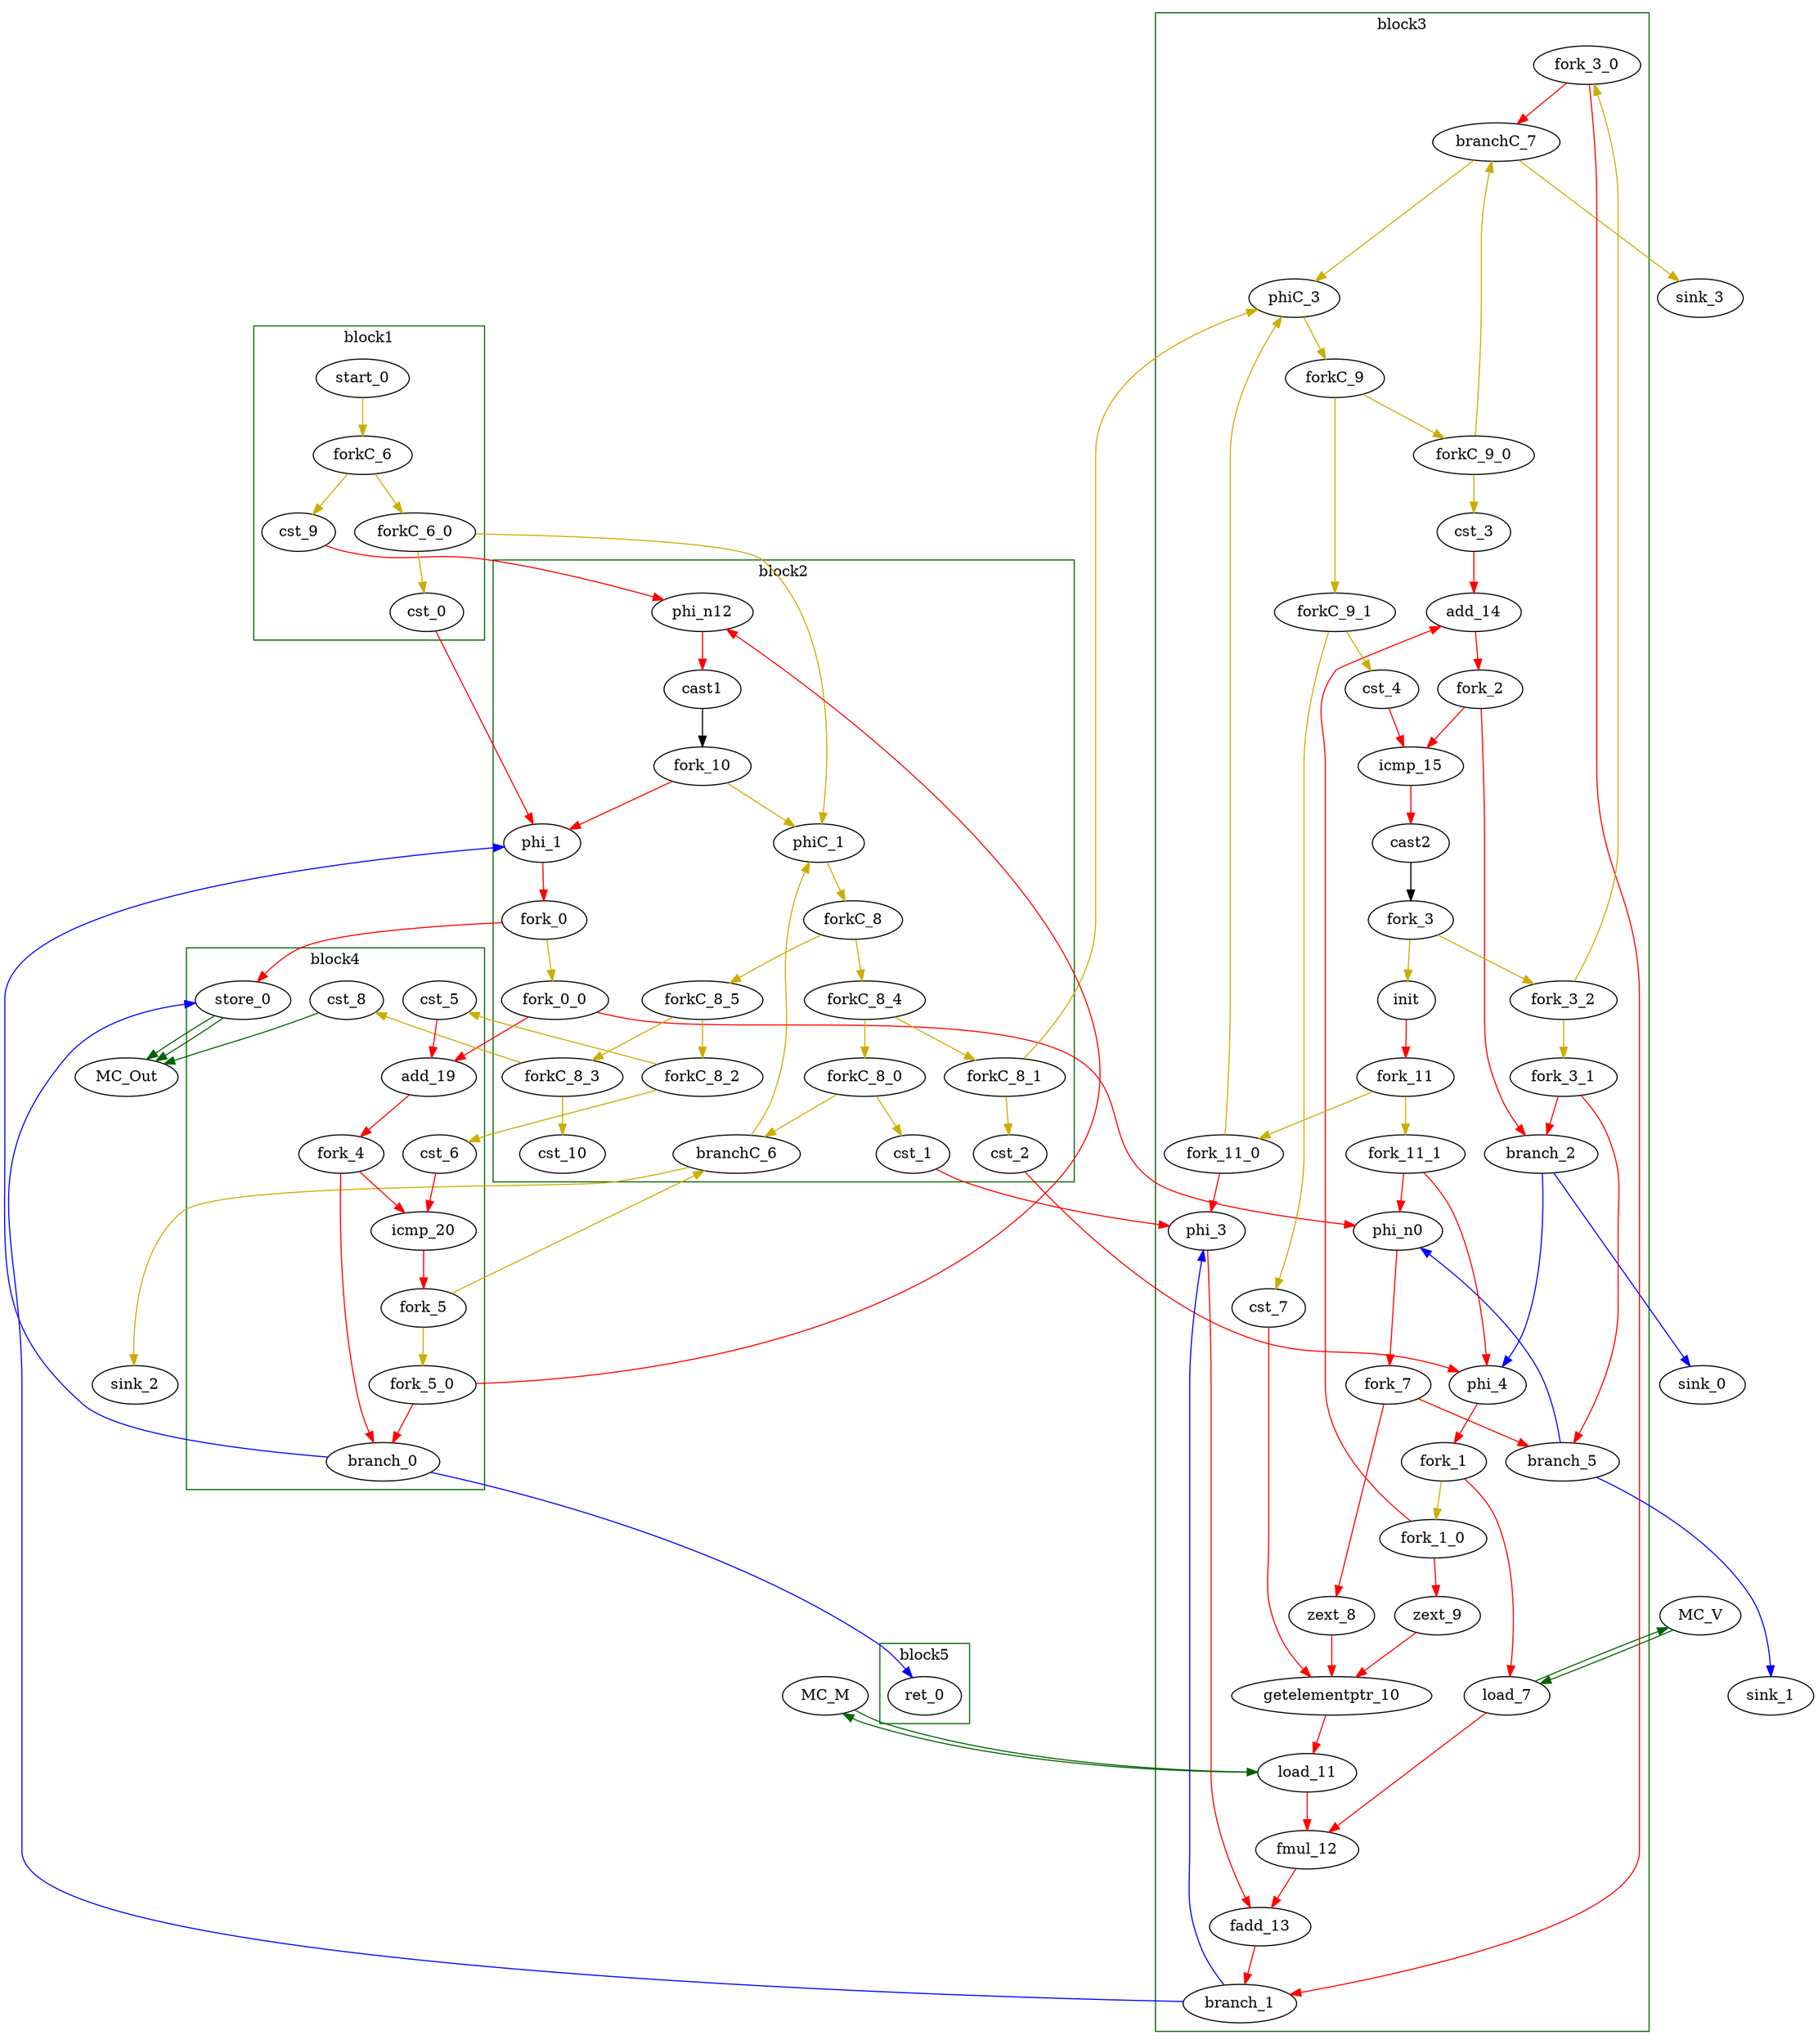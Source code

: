 Digraph G {
	splines=spline;
//DHLS version: 0.1.1" [shape = "none" pos = "20,20!"]

	subgraph cluster_0 {
	color = "darkgreen";
		label = "block1";
		"cst_0" [type = "Constant", bbID= 1, in = "in1:32", out = "out1:32", value = "0x00000000", tagged=false, taggers_num=0, tagger_id=-1];
		"start_0" [type = "Entry", control= "true", bbID= 1, in = "in1:0", out = "out1:0", tagged=false, taggers_num=0, tagger_id=-1];
		"cst_9" [type = "Constant", bbID= 1, in = "in1:32", out = "out1:32", value = "0x00000000", tagged=false, taggers_num=0, tagger_id=-1];
		"forkC_6_0" [type = "fork Unit 2", bbID= 1, in = "in1:0", out = "out1:0 out2:0", tagged = false, taggers_num = 0, tagger_id = -1];
		"forkC_6" [type = "fork Unit 2", bbID= 1, in = "in1:0", out = "out1:0 out2:0", tagged = false, taggers_num = 0, tagger_id = -1];

	}

	subgraph cluster_1 {
	color = "darkgreen";
		label = "block2";
		"phi_1" [type = "mux T", bbID= 2, in = "in1?:1 in2:32 in3:32 ", out = "out1:32", delay=0.366, tagged=false, taggers_num=0, tagger_id=-1];
		"cst_1" [type = "Constant", bbID= 2, in = "in1:32", out = "out1:32", value = "0x00000000", tagged=false, taggers_num=0, tagger_id=-1];
		"cst_2" [type = "Constant", bbID= 2, in = "in1:32", out = "out1:32", value = "0x00000000", tagged=false, taggers_num=0, tagger_id=-1];
		"phiC_1" [type = "mux T", bbID= 2, in = "in1?:1 in2:0 in3:0 ", out = "out1:0", delay=0.166, tagged=false, taggers_num=0, tagger_id=-1];
		"phi_n12" [type = "Merge", bbID= 2, in = "in1:32 in2:32 ", out = "out1:32", delay=0.366, tagged=false, taggers_num=0, tagger_id=-1];
		"branchC_6" [type = "branch T", bbID= 2,  in = "in1:0 in2?:1*i", out = "out1+:0 out2-:0", tagged=false, taggers_num=0, tagger_id=-1];
		"cst_10" [type = "Constant", bbID= 2, in = "in1:32", out = "out1:32", value = "0x00000000", tagged=false, taggers_num=0, tagger_id=-1];
		"fork_0_0" [type = "fork T 2", bbID= 2, in = "in1:32", out = "out1:32 out2:32", tagged = false, taggers_num = 0, tagger_id = -1];
		"fork_0" [type = "fork T 2", bbID= 2, in = "in1:32", out = "out1:32 out2:32", tagged = false, taggers_num = 0, tagger_id = -1];
		"forkC_8_0" [type = "fork Unit 2", bbID= 2, in = "in1:0", out = "out1:0 out2:0", tagged = false, taggers_num = 0, tagger_id = -1];
		"forkC_8_1" [type = "fork Unit 2", bbID= 2, in = "in1:0", out = "out1:0 out2:0", tagged = false, taggers_num = 0, tagger_id = -1];
		"forkC_8_2" [type = "fork Unit 2", bbID= 2, in = "in1:0", out = "out1:0 out2:0", tagged = false, taggers_num = 0, tagger_id = -1];
		"forkC_8_3" [type = "fork Unit 2", bbID= 2, in = "in1:0", out = "out1:0 out2:0", tagged = false, taggers_num = 0, tagger_id = -1];
		"forkC_8_4" [type = "fork Unit 2", bbID= 2, in = "in1:0", out = "out1:0 out2:0", tagged = false, taggers_num = 0, tagger_id = -1];
		"forkC_8_5" [type = "fork Unit 2", bbID= 2, in = "in1:0", out = "out1:0 out2:0", tagged = false, taggers_num = 0, tagger_id = -1];
		"forkC_8" [type = "fork Unit 2", bbID= 2, in = "in1:0", out = "out1:0 out2:0", tagged = false, taggers_num = 0, tagger_id = -1];
		"fork_10" [type = "fork Bool 2", bbID= 2, in = "in1:1", out = "out1:1 out2:1 ", tagged=false, taggers_num=0, tagger_id=-1];
        "cast1" [type="Operator", bbID=2, in = "in1:32", out="out1:1", op = "cast", tagged=false, taggers_num=0, tagger_id=-1];
	}

	subgraph cluster_2 {
	color = "darkgreen";
		label = "block3";
		"phi_3" [type = "mux T", bbID= 3, in = "in1?:1 in2:32 in3:32 ", out = "out1:32", delay=0.366, tagged=false, taggers_num=0, tagger_id=-1];
		"phi_4" [type = "mux T", bbID= 3, in = "in1?:1 in2:32 in3:32 ", out = "out1:32", delay=0.366, tagged=false, taggers_num=0, tagger_id=-1];
		"load_7" [type = "Operator", bbID= 3, op = "mc_load_op",bbID= 3, portId= 0, offset= 0, in = "in1:32 in2:32", out = "out1:32 out2:32 ", delay=0.000, latency=2, II=1, tagged=false, taggers_num=0, tagger_id=-1];
		"zext_8" [type = "Operator", bbID= 3, op = "zext_op", in = "in1:32 ", out = "out1:32 ", delay=0.000, latency=0, II=1, tagged=false, taggers_num=0, tagger_id=-1];
		"zext_9" [type = "Operator", bbID= 3, op = "zext_op", in = "in1:32 ", out = "out1:32 ", delay=0.000, latency=0, II=1, tagged=false, taggers_num=0, tagger_id=-1];
		"getelementptr_10" [type = "Operator", bbID= 3, op = "getelementptr_op", in = "in1:32 in2:32 in3:32 ", out = "out1:32 ", constants=1, delay=2.966, latency=0, II=1, tagged=false, taggers_num=0, tagger_id=-1];
		"load_11" [type = "Operator", bbID= 3, op = "mc_load_op",bbID= 3, portId= 0, offset= 0, in = "in1:32 in2:32", out = "out1:32 out2:32 ", delay=0.000, latency=2, II=1, tagged=false, taggers_num=0, tagger_id=-1];
		"fmul_12" [type = "Operator", bbID= 3, op = "fmul_op", in = "in1:32 in2:32 ", out = "out1:32 ", delay=0.966, latency=6, II=1, tagged=false, taggers_num=0, tagger_id=-1];
		"fadd_13" [type = "Operator", bbID= 3, op = "fadd_op", in = "in1:32 in2:32 ", out = "out1:32 ", delay=0.966, latency=10, II=1, tagged=false, taggers_num=0, tagger_id=-1];
		"cst_3" [type = "Constant", bbID= 3, in = "in1:32", out = "out1:32", value = "0x00000001", tagged=false, taggers_num=0, tagger_id=-1];
		"add_14" [type = "Operator", bbID= 3, op = "add_op", in = "in1:32 in2:32 ", out = "out1:32 ", delay=1.693, latency=0, II=1, tagged=false, taggers_num=0, tagger_id=-1];
		"cst_4" [type = "Constant", bbID= 3, in = "in1:32", out = "out1:32", value = "0x0000001E", tagged=false, taggers_num=0, tagger_id=-1];
		"icmp_15" [type = "Operator", bbID= 3, op = "icmp_ult_op", in = "in1:32 in2:32 ", out = "out1:1 ", delay=1.530, latency=0, II=1, tagged=false, taggers_num=0, tagger_id=-1];
		"cst_7" [type = "Constant", bbID= 3, in = "in1:32", out = "out1:32", value = "0x0000001E", tagged=false, taggers_num=0, tagger_id=-1];
		"phi_n0" [type = "mux T", bbID= 3, in = "in1?:1 in2:32 in3:32 ", out = "out1:32", delay=0.366, tagged=false, taggers_num=0, tagger_id=-1];
		"phiC_3" [type = "mux Unit", bbID= 3, in = "in1?:1 in2:0 in3:0 ", out = "out1:0", delay=0.166, tagged=false, taggers_num=0, tagger_id=-1];
		"branch_1" [type = "branch T", bbID= 3,  in = "in1:32 in2?:1", out = "out1+:32 out2-:32", tagged=false, taggers_num=0, tagger_id=-1];
		"init" [type = "init Bool false", bbID= 3, in = "in1:32 ", out = "out1:32", delay=0.366, tagged=false, taggers_num=0, tagger_id=-1];
		"branch_2" [type = "branch T", bbID= 3,  in = "in1:32 in2?:1", out = "out1+:32 out2-:32", tagged=false, taggers_num=0, tagger_id=-1];
		"branch_5" [type = "branch T", bbID= 3,  in = "in1:32 in2?:1", out = "out1+:32 out2-:32", tagged=false, taggers_num=0, tagger_id=-1];
		"branchC_7" [type = "branch Unit", bbID= 3,  in = "in1:0 in2?:1", out = "out1+:0 out2-:0", tagged=false, taggers_num=0, tagger_id=-1];
		"fork_1_0" [type = "fork T 2", bbID= 3, in = "in1:32", out = "out1:32 out2:32", tagged = false, taggers_num = 0, tagger_id = -1];
		"fork_1" [type = "fork T 2", bbID= 3, in = "in1:32", out = "out1:32 out2:32", tagged = false, taggers_num = 0, tagger_id = -1];
		"fork_2" [type = "fork T 2", bbID= 3, in = "in1:32", out = "out1:32 out2:32 ", tagged=false, taggers_num=0, tagger_id=-1];
		"fork_3_0" [type = "fork Bool 2", bbID= 3, in = "in1:32", out = "out1:32 out2:32", tagged = false, taggers_num = 0, tagger_id = -1];
		"fork_3_1" [type = "fork Bool 2", bbID= 3, in = "in1:32", out = "out1:32 out2:32", tagged = false, taggers_num = 0, tagger_id = -1];
		"fork_3_2" [type = "fork Bool 2", bbID= 3, in = "in1:32", out = "out1:32 out2:32", tagged = false, taggers_num = 0, tagger_id = -1];
		"fork_3" [type = "fork Bool 2", bbID= 3, in = "in1:32", out = "out1:32 out2:32", tagged = false, taggers_num = 0, tagger_id = -1];
        "cast2" [type="Operator", bbID=3, in = "in1:32", out="out1:1", op = "cast", tagged=false, taggers_num=0, tagger_id=-1];
		"fork_7" [type = "fork T 2", bbID= 3, in = "in1:32", out = "out1:32 out2:32 ", tagged=false, taggers_num=0, tagger_id=-1];
		"forkC_9_0" [type = "fork Unit 2", bbID= 3, in = "in1:0", out = "out1:0 out2:0", tagged = false, taggers_num = 0, tagger_id = -1];
		"forkC_9_1" [type = "fork Unit 2", bbID= 3, in = "in1:0", out = "out1:0 out2:0", tagged = false, taggers_num = 0, tagger_id = -1];
		"forkC_9" [type = "fork Unit 2", bbID= 3, in = "in1:0", out = "out1:0 out2:0", tagged = false, taggers_num = 0, tagger_id = -1];
		"fork_11_0" [type = "fork Bool 2", bbID= 3, in = "in1:32", out = "out1:32 out2:32", tagged = false, taggers_num = 0, tagger_id = -1];
		"fork_11_1" [type = "fork Bool 2", bbID= 3, in = "in1:32", out = "out1:32 out2:32", tagged = false, taggers_num = 0, tagger_id = -1];
		"fork_11" [type = "fork Bool 2", bbID= 3, in = "in1:32", out = "out1:32 out2:32", tagged = false, taggers_num = 0, tagger_id = -1];

	}

	subgraph cluster_3 {
	color = "darkgreen";
		label = "block4";
		"store_0" [type = "Operator", bbID= 4, op = "mc_store_op",bbID= 4, portId= 0, offset= 0, in = "in1:32 in2:32 ", out = "out1:32 out2:32 ", delay=0.000, latency=0, II=1, tagged=false, taggers_num=0, tagger_id=-1];
		"cst_5" [type = "Constant", bbID= 4, in = "in1:32", out = "out1:32", value = "0x00000001", tagged=false, taggers_num=0, tagger_id=-1];
		"add_19" [type = "Operator", bbID= 4, op = "add_op", in = "in1:32 in2:32 ", out = "out1:32 ", delay=1.693, latency=0, II=1, tagged=false, taggers_num=0, tagger_id=-1];
		"cst_6" [type = "Constant", bbID= 4, in = "in1:32", out = "out1:32", value = "0x0000001E", tagged=false, taggers_num=0, tagger_id=-1];
		"icmp_20" [type = "Operator", bbID= 4, op = "icmp_ult_op", in = "in1:32 in2:32 ", out = "out1:1 ", delay=1.530, latency=0, II=1, tagged=false, taggers_num=0, tagger_id=-1];
		"cst_8" [type = "Constant", bbID= 4, in = "in1:32", out = "out1:32", value = "0x00000001", tagged=false, taggers_num=0, tagger_id=-1];
		"branch_0" [type = "branch T", bbID= 4,  in = "in1:32 in2?:1*i", out = "out1+:32 out2-:32", tagged=false, taggers_num=0, tagger_id=-1];
		"fork_4" [type = "fork T 2", bbID= 4, in = "in1:32", out = "out1:32 out2:32 ", tagged=false, taggers_num=0, tagger_id=-1];
		"fork_5_0" [type = "fork Bool 2", bbID= 4, in = "in1:32", out = "out1:32 out2:32", tagged = false, taggers_num = 0, tagger_id = -1];
		"fork_5" [type = "fork Bool 2", bbID= 4, in = "in1:32", out = "out1:32 out2:32", tagged = false, taggers_num = 0, tagger_id = -1];

	}

	subgraph cluster_4 {
	color = "darkgreen";
		label = "block5";
		"ret_0" [type = "Operator", bbID= 5, op = "ret_op", in = "in1:32 ", out = "out1:32 ", delay=0.000, latency=0, II=1, tagged=false, taggers_num=0, tagger_id=-1];

	}
	"MC_V" [type = "MC", bbID= 0, in = "in1:32*l0a ", out = "out1:32*l0d ", memory = "V", bbcount = 0, ldcount = 1, stcount = 0];
	"MC_M" [type = "MC", bbID= 0, in = "in1:32*l0a ", out = "out1:32*l0d ", memory = "M", bbcount = 0, ldcount = 1, stcount = 0];
	"MC_Out" [type = "MC", bbID= 0, in = "in1:32*c0 in2:32*s0a in3:32*s0d ", out = " ", memory = "Out", bbcount = 1, ldcount = 0, stcount = 1];
	"sink_0" [type = "Sink", bbID= 0, in = "in1:32"];
	"sink_1" [type = "Sink", bbID= 0, in = "in1:32"];
	"sink_2" [type = "Sink", bbID= 0, in = "in1:0"];
	"sink_3" [type = "Sink", bbID= 0, in = "in1:0"];

	"load_7" -> "MC_V" [color = "darkgreen", mem_address = "true", from = "out2", to = "in1"];
	"MC_V" -> "load_7" [color = "darkgreen", mem_address = "false", from = "out1", to = "in1"];
	"load_11" -> "MC_M" [color = "darkgreen", mem_address = "true", from = "out2", to = "in1"];
	"MC_M" -> "load_11" [color = "darkgreen", mem_address = "false", from = "out1", to = "in1"];
	"store_0" -> "MC_Out" [color = "darkgreen", mem_address = "true", from = "out2", to = "in2"];
	"store_0" -> "MC_Out" [color = "darkgreen", mem_address = "false", from = "out1", to = "in3"];
	"cst_8" -> "MC_Out" [color = "darkgreen", from = "out1", to = "in1"];
	"cst_0" -> "phi_1" [color = "red", from = "out1", to = "in2"];
	"phi_1" -> "fork_0" [color = "red", from = "out1", to = "in1"];
	"cst_1" -> "phi_3" [color = "red", from = "out1", to = "in2"];
	"phi_3" -> "fadd_13" [color = "red", from = "out1", to = "in1"];
	"cst_2" -> "phi_4" [color = "red", from = "out1", to = "in2"];
	"phi_4" -> "fork_1" [color = "red", from = "out1", to = "in1"];
	"load_7" -> "fmul_12" [color = "red", from = "out1", to = "in1"];
	"zext_8" -> "getelementptr_10" [color = "red", from = "out1", to = "in1"];
	"zext_9" -> "getelementptr_10" [color = "red", from = "out1", to = "in2"];
	"getelementptr_10" -> "load_11" [color = "red", from = "out1", to = "in2"];
	"load_11" -> "fmul_12" [color = "red", from = "out1", to = "in2"];
	"fmul_12" -> "fadd_13" [color = "red", from = "out1", to = "in2"];
	"fadd_13" -> "branch_1" [color = "red", from = "out1", to = "in1"];
	"cst_3" -> "add_14" [color = "red", from = "out1", to = "in2"];
	"add_14" -> "fork_2" [color = "red", from = "out1", to = "in1"];
	"cst_4" -> "icmp_15" [color = "red", from = "out1", to = "in2"];
	"icmp_15" -> "cast2" [color = "red", from = "out1", to = "in1"];
    "cast2" -> "fork_3" [from="out1", to="in1"];
	"cst_5" -> "add_19" [color = "red", from = "out1", to = "in2"];
	"add_19" -> "fork_4" [color = "red", from = "out1", to = "in1"];
	"cst_6" -> "icmp_20" [color = "red", from = "out1", to = "in2"];
	"icmp_20" -> "fork_5" [color = "red", from = "out1", to = "in1"];
	"cst_7" -> "getelementptr_10" [color = "red", from = "out1", to = "in3"];
	"start_0" -> "forkC_6" [color = "gold3", from = "out1", to = "in1"];
	"phi_n0" -> "fork_7" [color = "red", from = "out1", to = "in1"];
	"phiC_1" -> "forkC_8" [color = "gold3", from = "out1", to = "in1"];
	"phiC_3" -> "forkC_9" [color = "gold3", from = "out1", to = "in1"];
	"branch_0" -> "ret_0" [color = "blue", minlen = 3, from = "out1", to = "in1"];
	"branch_0" -> "phi_1" [color = "blue", minlen = 3, from = "out2", to = "in3"];
	"phi_n12" -> "cast1" [color = "red", from = "out1", to = "in1"];
    "cast1" -> "fork_10" [from="out1", to = "in1"];
	"cst_9" -> "phi_n12" [color = "red", from = "out1", to = "in1"];
	"branch_1" -> "store_0" [color = "blue", minlen = 3, from = "out2", to = "in1"];
	"branch_1" -> "phi_3" [color = "blue", minlen = 3, from = "out1", to = "in3"];
	"init" -> "fork_11" [color = "red", from = "out1", to = "in1"];
	"branch_2" -> "sink_0" [color = "blue", minlen = 3, from = "out2", to = "in1"];
	"branch_2" -> "phi_4" [color = "blue", minlen = 3, from = "out1", to = "in3"];
	"branch_5" -> "sink_1" [color = "blue", minlen = 3, from = "out2", to = "in1"];
	"branch_5" -> "phi_n0" [color = "blue", minlen = 3, from = "out1", to = "in3"];
	"branchC_6" -> "sink_2" [color = "gold3", minlen = 3, from = "out1", to = "in1"];
	"branchC_6" -> "phiC_1" [color = "gold3", minlen = 3, from = "out2", to = "in3"];
	"branchC_7" -> "sink_3" [color = "gold3", minlen = 3, from = "out2", to = "in1"];
	"branchC_7" -> "phiC_3" [color = "gold3", minlen = 3, from = "out1", to = "in3"];
    "fork_0_0" -> "phi_n0" [color = "red", from = "out1", to = "in2"];
    "fork_0_0" -> "add_19" [color = "red", from = "out2", to = "in1"];
    "fork_0" -> store_0 [color = red, from = "out1", to = in2];
    "fork_0" -> "fork_0_0" [color = "gold3", from = "out2", to = "in1"];
    "fork_1_0" -> "zext_9" [color = "red", from = "out1", to = "in1"];
    "fork_1_0" -> "add_14" [color = "red", from = "out2", to = "in1"];
    "fork_1" -> load_7 [color = red, from = "out1", to = in2];
    "fork_1" -> "fork_1_0" [color = "gold3", from = "out2", to = "in1"];
	"fork_2" -> "icmp_15" [color = "red", from = "out1", to = "in1"];
	"fork_2" -> "branch_2" [color = "red", from = "out2", to = "in1"];
    "fork_3_0" -> "branch_1" [color = "red", from = "out1", to = "in2"];
    "fork_3_0" -> "branchC_7" [color = "red", from = "out2", to = "in2"];
    "fork_3_1" -> "branch_2" [color = "red", from = "out1", to = "in2"];
    "fork_3_1" -> "branch_5" [color = "red", from = "out2", to = "in2"];
    "fork_3_2" -> "fork_3_1" [color = "gold3", from = "out2", to = "in1"];
    "fork_3_2" -> "fork_3_0" [color = "gold3", from = "out1", to = "in1"];
    "fork_3" -> "init" [color = "gold3", from = "out2", to = "in1"];
    "fork_3" -> "fork_3_2" [color = "gold3", from = "out1", to = "in1"];
	"fork_4" -> "icmp_20" [color = "red", from = "out1", to = "in1"];
	"fork_4" -> "branch_0" [color = "red", from = "out2", to = "in1"];
    "fork_5_0" -> "branch_0" [color = "red", from = "out1", to = "in2"];
    "fork_5_0" -> "phi_n12" [color = "red", from = "out2", to = "in2"];
    "fork_5" -> branchC_6 [color = gold3, from = "out1", to = in2];
    "fork_5" -> "fork_5_0" [color = "gold3", from = "out2", to = "in1"];
    "forkC_6_0" -> "cst_0" [color = "gold3", from = "out1", to = "in1"];
    "forkC_6_0" -> "phiC_1" [color = "gold3", from = "out2", to = "in2"];
    "forkC_6" -> cst_9 [color = gold3, from = "out1", to = in1];
    "forkC_6" -> "forkC_6_0" [color = "gold3", from = "out2", to = "in1"];
	"fork_7" -> "zext_8" [color = "red", from = "out1", to = "in1"];
	"fork_7" -> "branch_5" [color = "red", from = "out2", to = "in1"];
    "forkC_8_0" -> "cst_1" [color = "gold3", from = "out1", to = "in1"];
    "forkC_8_0" -> "branchC_6" [color = "gold3", from = "out2", to = "in1"];
    "forkC_8_1" -> "cst_2" [color = "gold3", from = "out1", to = "in1"];
    "forkC_8_1" -> "phiC_3" [color = "gold3", from = "out2", to = "in2"];
    "forkC_8_2" -> "cst_5" [color = "gold3", from = "out1", to = "in1"];
    "forkC_8_2" -> "cst_6" [color = "gold3", from = "out2", to = "in1"];
    "forkC_8_3" -> "cst_8" [color = "gold3", from = "out1", to = "in1"];
    "forkC_8_3" -> "cst_10" [color = "gold3", from = "out2", to = "in1"];
    "forkC_8_4" -> "forkC_8_0" [color = "gold3", from = "out1", to = "in1"];
    "forkC_8_4" -> "forkC_8_1" [color = "gold3", from = "out2", to = "in1"];
    "forkC_8_5" -> "forkC_8_2" [color = "gold3", from = "out1", to = "in1"];
    "forkC_8_5" -> "forkC_8_3" [color = "gold3", from = "out2", to = "in1"];
    "forkC_8" -> "forkC_8_4" [color = "gold3", from = "out1", to = "in1"];
    "forkC_8" -> "forkC_8_5" [color = "gold3", from = "out2", to = "in1"];
    "forkC_9_0" -> "cst_3" [color = "gold3", from = "out1", to = "in1"];
    "forkC_9_0" -> "branchC_7" [color = "gold3", from = "out2", to = "in1"];
    "forkC_9_1" -> "cst_4" [color = "gold3", from = "out1", to = "in1"];
    "forkC_9_1" -> "cst_7" [color = "gold3", from = "out2", to = "in1"];
    "forkC_9" -> "forkC_9_0" [color = "gold3", from = "out1", to = "in1"];
    "forkC_9" -> "forkC_9_1" [color = "gold3", from = "out2", to = "in1"];
	"fork_10" -> "phi_1" [color = "red", from = "out1", to = "in1"];
	"fork_10" -> "phiC_1" [color = "gold3", from = "out2", to = "in1"];
    "fork_11_0" -> "phi_3" [color = "red", from = "out1", to = "in1"];
    "fork_11_0" -> "phiC_3" [color = "gold3", from = "out2", to = "in1"];
    "fork_11_1" -> "phi_n0" [color = "red", from = "out2", to = "in1"];
    "fork_11_1" -> "phi_4" [color = "red", from = "out1", to = "in1"];
    "fork_11" -> "fork_11_0" [color = "gold3", from = "out1", to = "in1"];
    "fork_11" -> "fork_11_1" [color = "gold3", from = "out2", to = "in1"];

}

